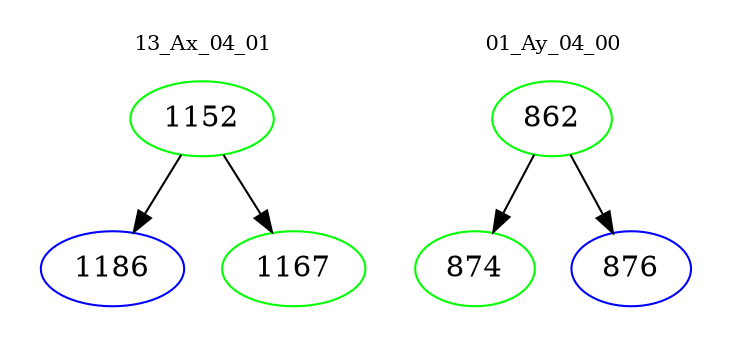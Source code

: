 digraph{
subgraph cluster_0 {
color = white
label = "13_Ax_04_01";
fontsize=10;
T0_1152 [label="1152", color="green"]
T0_1152 -> T0_1186 [color="black"]
T0_1186 [label="1186", color="blue"]
T0_1152 -> T0_1167 [color="black"]
T0_1167 [label="1167", color="green"]
}
subgraph cluster_1 {
color = white
label = "01_Ay_04_00";
fontsize=10;
T1_862 [label="862", color="green"]
T1_862 -> T1_874 [color="black"]
T1_874 [label="874", color="green"]
T1_862 -> T1_876 [color="black"]
T1_876 [label="876", color="blue"]
}
}
